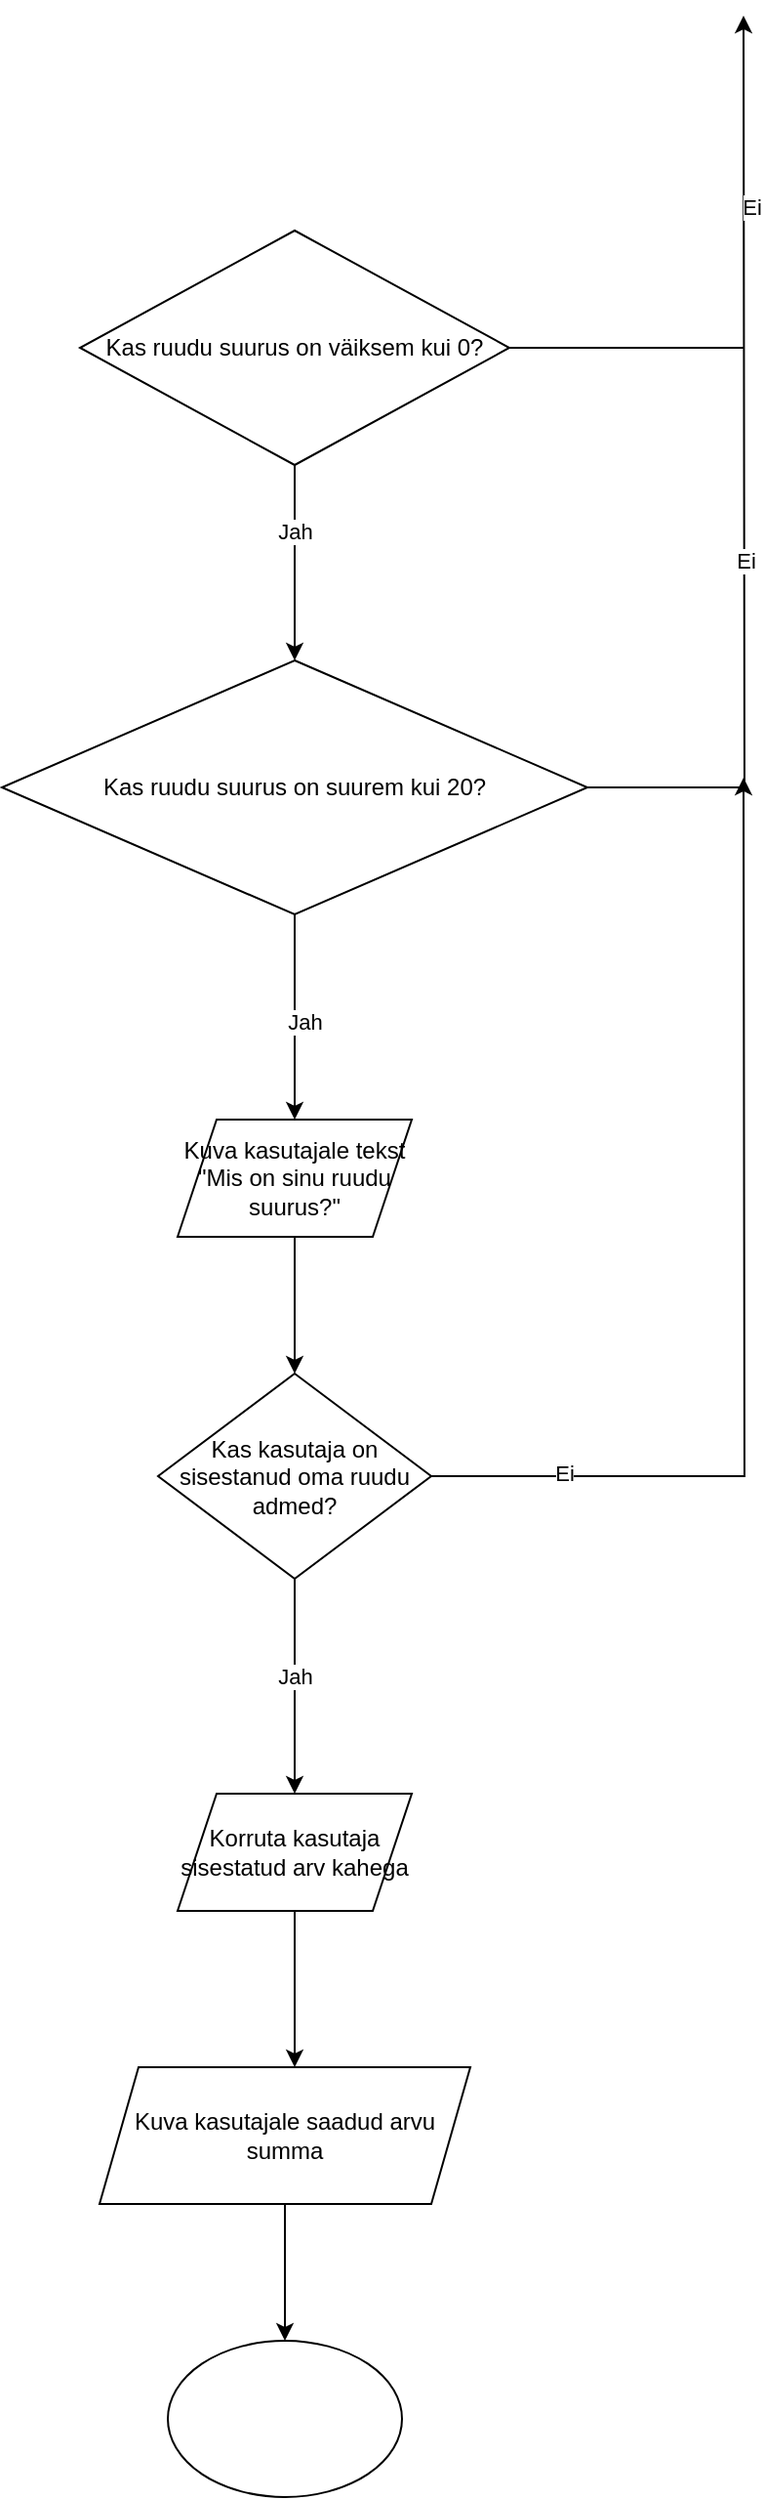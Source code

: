 <mxfile version="28.2.5">
  <diagram id="C5RBs43oDa-KdzZeNtuy" name="Page-1">
    <mxGraphModel dx="784" dy="1192" grid="1" gridSize="10" guides="1" tooltips="1" connect="1" arrows="1" fold="1" page="1" pageScale="1" pageWidth="827" pageHeight="1169" math="0" shadow="0">
      <root>
        <mxCell id="WIyWlLk6GJQsqaUBKTNV-0" />
        <mxCell id="WIyWlLk6GJQsqaUBKTNV-1" parent="WIyWlLk6GJQsqaUBKTNV-0" />
        <mxCell id="cY2-r-04Y-tzUWJ-VCKW-2" value="" style="edgeStyle=orthogonalEdgeStyle;rounded=0;orthogonalLoop=1;jettySize=auto;html=1;" edge="1" parent="WIyWlLk6GJQsqaUBKTNV-1" source="cY2-r-04Y-tzUWJ-VCKW-0" target="cY2-r-04Y-tzUWJ-VCKW-1">
          <mxGeometry relative="1" as="geometry" />
        </mxCell>
        <mxCell id="cY2-r-04Y-tzUWJ-VCKW-3" value="Jah" style="edgeLabel;html=1;align=center;verticalAlign=middle;resizable=0;points=[];" vertex="1" connectable="0" parent="cY2-r-04Y-tzUWJ-VCKW-2">
          <mxGeometry x="-0.32" relative="1" as="geometry">
            <mxPoint as="offset" />
          </mxGeometry>
        </mxCell>
        <mxCell id="cY2-r-04Y-tzUWJ-VCKW-0" value="Kas ruudu suurus on väiksem kui 0?" style="rhombus;whiteSpace=wrap;html=1;" vertex="1" parent="WIyWlLk6GJQsqaUBKTNV-1">
          <mxGeometry x="210" y="130" width="220" height="120" as="geometry" />
        </mxCell>
        <mxCell id="cY2-r-04Y-tzUWJ-VCKW-4" style="edgeStyle=orthogonalEdgeStyle;rounded=0;orthogonalLoop=1;jettySize=auto;html=1;" edge="1" parent="WIyWlLk6GJQsqaUBKTNV-1" source="cY2-r-04Y-tzUWJ-VCKW-1">
          <mxGeometry relative="1" as="geometry">
            <mxPoint x="550" y="20" as="targetPoint" />
          </mxGeometry>
        </mxCell>
        <mxCell id="cY2-r-04Y-tzUWJ-VCKW-7" value="Ei" style="edgeLabel;html=1;align=center;verticalAlign=middle;resizable=0;points=[];" vertex="1" connectable="0" parent="cY2-r-04Y-tzUWJ-VCKW-4">
          <mxGeometry x="-0.171" relative="1" as="geometry">
            <mxPoint as="offset" />
          </mxGeometry>
        </mxCell>
        <mxCell id="cY2-r-04Y-tzUWJ-VCKW-8" value="Ei" style="edgeLabel;html=1;align=center;verticalAlign=middle;resizable=0;points=[];" vertex="1" connectable="0" parent="cY2-r-04Y-tzUWJ-VCKW-4">
          <mxGeometry x="0.587" y="-4" relative="1" as="geometry">
            <mxPoint as="offset" />
          </mxGeometry>
        </mxCell>
        <mxCell id="cY2-r-04Y-tzUWJ-VCKW-10" value="" style="edgeStyle=orthogonalEdgeStyle;rounded=0;orthogonalLoop=1;jettySize=auto;html=1;" edge="1" parent="WIyWlLk6GJQsqaUBKTNV-1" source="cY2-r-04Y-tzUWJ-VCKW-1">
          <mxGeometry relative="1" as="geometry">
            <mxPoint x="320" y="585" as="targetPoint" />
          </mxGeometry>
        </mxCell>
        <mxCell id="cY2-r-04Y-tzUWJ-VCKW-15" value="Jah" style="edgeLabel;html=1;align=center;verticalAlign=middle;resizable=0;points=[];" vertex="1" connectable="0" parent="cY2-r-04Y-tzUWJ-VCKW-10">
          <mxGeometry x="0.048" y="4" relative="1" as="geometry">
            <mxPoint as="offset" />
          </mxGeometry>
        </mxCell>
        <mxCell id="cY2-r-04Y-tzUWJ-VCKW-1" value="Kas ruudu suurus on suurem kui 20?" style="rhombus;whiteSpace=wrap;html=1;" vertex="1" parent="WIyWlLk6GJQsqaUBKTNV-1">
          <mxGeometry x="170" y="350" width="300" height="130" as="geometry" />
        </mxCell>
        <mxCell id="cY2-r-04Y-tzUWJ-VCKW-5" value="" style="endArrow=none;html=1;rounded=0;" edge="1" parent="WIyWlLk6GJQsqaUBKTNV-1">
          <mxGeometry width="50" height="50" relative="1" as="geometry">
            <mxPoint x="430" y="190" as="sourcePoint" />
            <mxPoint x="550" y="190" as="targetPoint" />
          </mxGeometry>
        </mxCell>
        <mxCell id="cY2-r-04Y-tzUWJ-VCKW-18" value="" style="edgeStyle=orthogonalEdgeStyle;rounded=0;orthogonalLoop=1;jettySize=auto;html=1;" edge="1" parent="WIyWlLk6GJQsqaUBKTNV-1" source="cY2-r-04Y-tzUWJ-VCKW-16" target="cY2-r-04Y-tzUWJ-VCKW-17">
          <mxGeometry relative="1" as="geometry" />
        </mxCell>
        <mxCell id="cY2-r-04Y-tzUWJ-VCKW-16" value="Kuva kasutajale tekst&lt;div&gt;&quot;Mis on sinu ruudu suurus?&quot;&lt;/div&gt;" style="shape=parallelogram;perimeter=parallelogramPerimeter;whiteSpace=wrap;html=1;fixedSize=1;" vertex="1" parent="WIyWlLk6GJQsqaUBKTNV-1">
          <mxGeometry x="260" y="585" width="120" height="60" as="geometry" />
        </mxCell>
        <mxCell id="cY2-r-04Y-tzUWJ-VCKW-19" style="edgeStyle=orthogonalEdgeStyle;rounded=0;orthogonalLoop=1;jettySize=auto;html=1;" edge="1" parent="WIyWlLk6GJQsqaUBKTNV-1" source="cY2-r-04Y-tzUWJ-VCKW-17">
          <mxGeometry relative="1" as="geometry">
            <mxPoint x="550" y="410" as="targetPoint" />
          </mxGeometry>
        </mxCell>
        <mxCell id="cY2-r-04Y-tzUWJ-VCKW-20" value="Ei" style="edgeLabel;html=1;align=center;verticalAlign=middle;resizable=0;points=[];" vertex="1" connectable="0" parent="cY2-r-04Y-tzUWJ-VCKW-19">
          <mxGeometry x="-0.737" y="3" relative="1" as="geometry">
            <mxPoint y="1" as="offset" />
          </mxGeometry>
        </mxCell>
        <mxCell id="cY2-r-04Y-tzUWJ-VCKW-21" style="edgeStyle=orthogonalEdgeStyle;rounded=0;orthogonalLoop=1;jettySize=auto;html=1;" edge="1" parent="WIyWlLk6GJQsqaUBKTNV-1" source="cY2-r-04Y-tzUWJ-VCKW-17">
          <mxGeometry relative="1" as="geometry">
            <mxPoint x="320" y="930" as="targetPoint" />
          </mxGeometry>
        </mxCell>
        <mxCell id="cY2-r-04Y-tzUWJ-VCKW-22" value="Jah" style="edgeLabel;html=1;align=center;verticalAlign=middle;resizable=0;points=[];" vertex="1" connectable="0" parent="cY2-r-04Y-tzUWJ-VCKW-21">
          <mxGeometry x="-0.091" relative="1" as="geometry">
            <mxPoint as="offset" />
          </mxGeometry>
        </mxCell>
        <mxCell id="cY2-r-04Y-tzUWJ-VCKW-17" value="Kas kasutaja on sisestanud oma ruudu admed?" style="rhombus;whiteSpace=wrap;html=1;" vertex="1" parent="WIyWlLk6GJQsqaUBKTNV-1">
          <mxGeometry x="250" y="715" width="140" height="105" as="geometry" />
        </mxCell>
        <mxCell id="cY2-r-04Y-tzUWJ-VCKW-25" value="" style="edgeStyle=orthogonalEdgeStyle;rounded=0;orthogonalLoop=1;jettySize=auto;html=1;" edge="1" parent="WIyWlLk6GJQsqaUBKTNV-1" source="cY2-r-04Y-tzUWJ-VCKW-23">
          <mxGeometry relative="1" as="geometry">
            <mxPoint x="320" y="1070" as="targetPoint" />
          </mxGeometry>
        </mxCell>
        <mxCell id="cY2-r-04Y-tzUWJ-VCKW-23" value="Korruta kasutaja sisestatud arv kahega" style="shape=parallelogram;perimeter=parallelogramPerimeter;whiteSpace=wrap;html=1;fixedSize=1;" vertex="1" parent="WIyWlLk6GJQsqaUBKTNV-1">
          <mxGeometry x="260" y="930" width="120" height="60" as="geometry" />
        </mxCell>
        <mxCell id="cY2-r-04Y-tzUWJ-VCKW-28" value="" style="edgeStyle=orthogonalEdgeStyle;rounded=0;orthogonalLoop=1;jettySize=auto;html=1;" edge="1" parent="WIyWlLk6GJQsqaUBKTNV-1" source="cY2-r-04Y-tzUWJ-VCKW-26" target="cY2-r-04Y-tzUWJ-VCKW-27">
          <mxGeometry relative="1" as="geometry" />
        </mxCell>
        <mxCell id="cY2-r-04Y-tzUWJ-VCKW-26" value="Kuva kasutajale saadud arvu summa" style="shape=parallelogram;perimeter=parallelogramPerimeter;whiteSpace=wrap;html=1;fixedSize=1;" vertex="1" parent="WIyWlLk6GJQsqaUBKTNV-1">
          <mxGeometry x="220" y="1070" width="190" height="70" as="geometry" />
        </mxCell>
        <mxCell id="cY2-r-04Y-tzUWJ-VCKW-27" value="" style="ellipse;whiteSpace=wrap;html=1;" vertex="1" parent="WIyWlLk6GJQsqaUBKTNV-1">
          <mxGeometry x="255" y="1210" width="120" height="80" as="geometry" />
        </mxCell>
      </root>
    </mxGraphModel>
  </diagram>
</mxfile>
